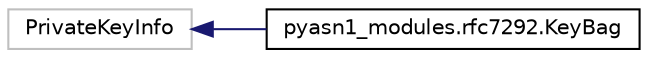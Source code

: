digraph "Graphical Class Hierarchy"
{
 // LATEX_PDF_SIZE
  edge [fontname="Helvetica",fontsize="10",labelfontname="Helvetica",labelfontsize="10"];
  node [fontname="Helvetica",fontsize="10",shape=record];
  rankdir="LR";
  Node10802 [label="PrivateKeyInfo",height=0.2,width=0.4,color="grey75", fillcolor="white", style="filled",tooltip=" "];
  Node10802 -> Node0 [dir="back",color="midnightblue",fontsize="10",style="solid",fontname="Helvetica"];
  Node0 [label="pyasn1_modules.rfc7292.KeyBag",height=0.2,width=0.4,color="black", fillcolor="white", style="filled",URL="$classpyasn1__modules_1_1rfc7292_1_1KeyBag.html",tooltip=" "];
}
